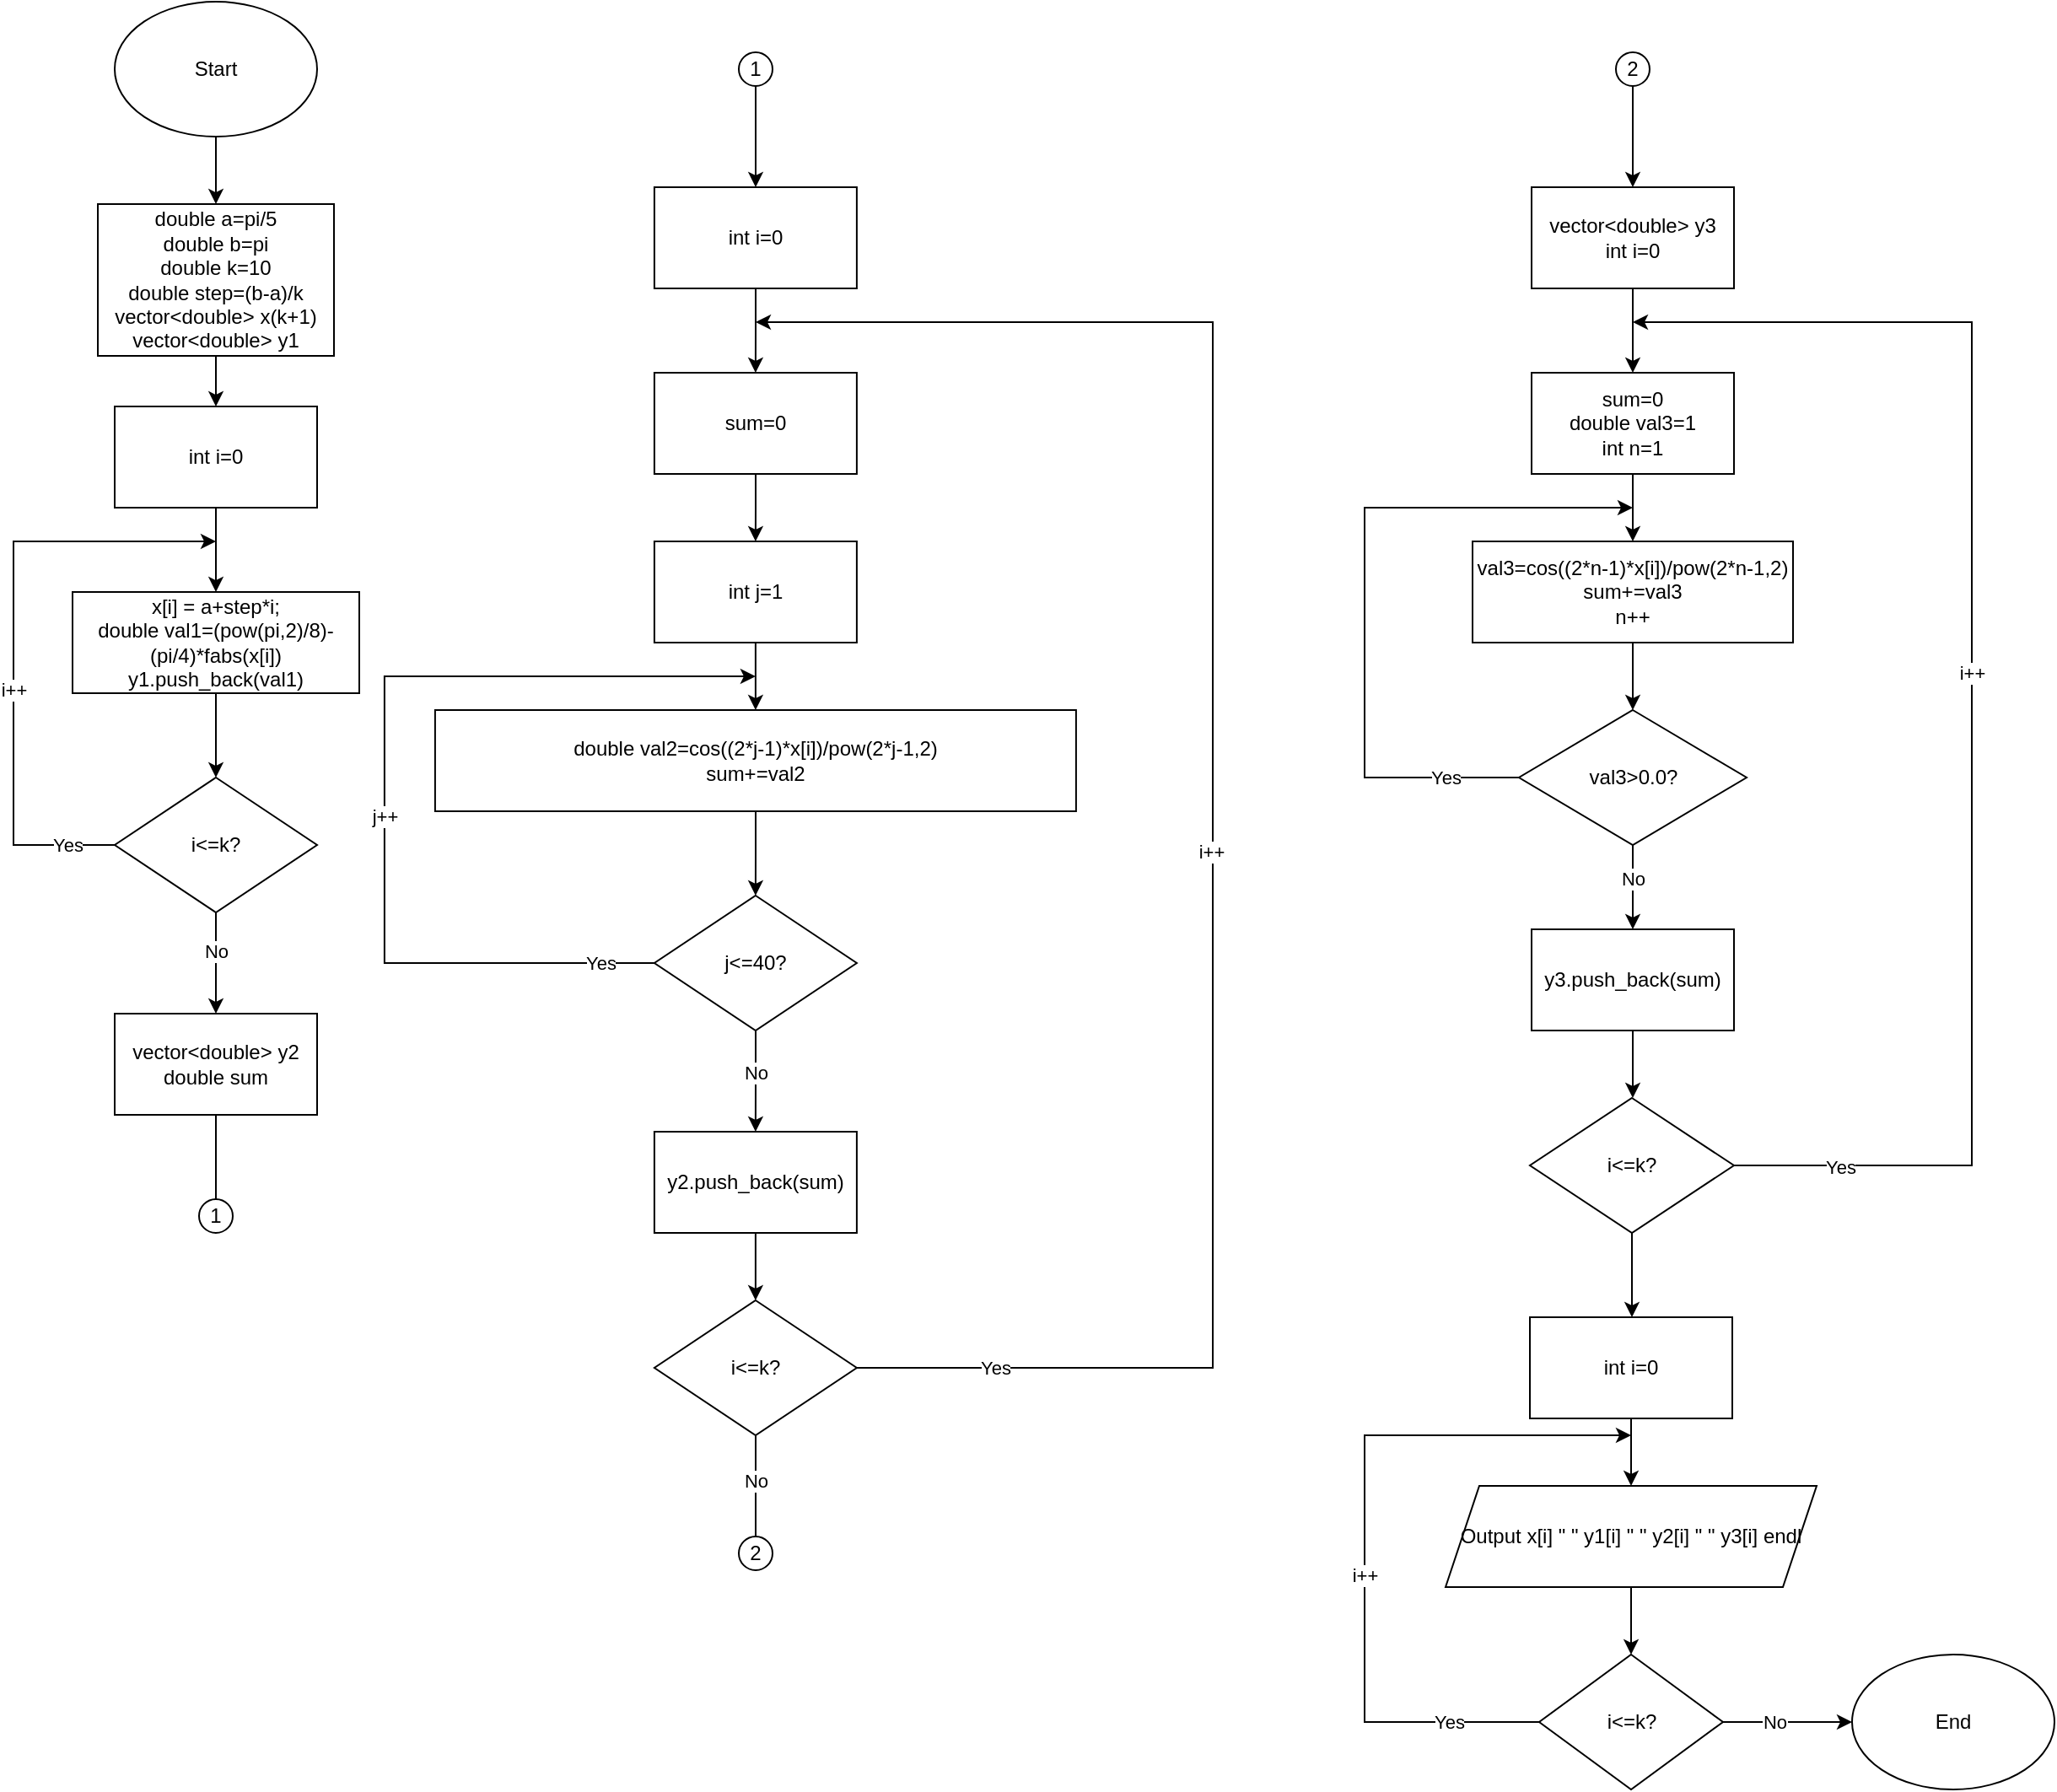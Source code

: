 <mxfile version="24.8.4">
  <diagram name="Сторінка-1" id="rTBbg1vXhodDeSrrsVf2">
    <mxGraphModel grid="1" page="1" gridSize="10" guides="1" tooltips="1" connect="1" arrows="1" fold="1" pageScale="1" pageWidth="827" pageHeight="1169" math="0" shadow="0">
      <root>
        <mxCell id="0" />
        <mxCell id="1" parent="0" />
        <mxCell id="ebB3RbUoP0WYFzhV4vVF-2" style="edgeStyle=orthogonalEdgeStyle;rounded=0;orthogonalLoop=1;jettySize=auto;html=1;" edge="1" parent="1" source="ebB3RbUoP0WYFzhV4vVF-1" target="ebB3RbUoP0WYFzhV4vVF-3">
          <mxGeometry relative="1" as="geometry">
            <mxPoint x="440" y="160" as="targetPoint" />
          </mxGeometry>
        </mxCell>
        <mxCell id="ebB3RbUoP0WYFzhV4vVF-1" value="Start" style="ellipse;whiteSpace=wrap;html=1;" vertex="1" parent="1">
          <mxGeometry x="380" y="40" width="120" height="80" as="geometry" />
        </mxCell>
        <mxCell id="ebB3RbUoP0WYFzhV4vVF-4" style="edgeStyle=orthogonalEdgeStyle;rounded=0;orthogonalLoop=1;jettySize=auto;html=1;entryX=0.5;entryY=0;entryDx=0;entryDy=0;" edge="1" parent="1" source="ebB3RbUoP0WYFzhV4vVF-3" target="ebB3RbUoP0WYFzhV4vVF-5">
          <mxGeometry relative="1" as="geometry">
            <mxPoint x="440" y="320" as="targetPoint" />
          </mxGeometry>
        </mxCell>
        <mxCell id="ebB3RbUoP0WYFzhV4vVF-3" value="&lt;div&gt;double a=pi/5&lt;/div&gt;&lt;div&gt;double b=pi&lt;/div&gt;&lt;div&gt;double k=10&lt;/div&gt;&lt;div&gt;double step=(b-a)/k&lt;/div&gt;&lt;div&gt;vector&amp;lt;double&amp;gt; x(k+1)&lt;/div&gt;&lt;div&gt;vector&amp;lt;double&amp;gt; y1&lt;br&gt;&lt;/div&gt;" style="rounded=0;whiteSpace=wrap;html=1;" vertex="1" parent="1">
          <mxGeometry x="370" y="160" width="140" height="90" as="geometry" />
        </mxCell>
        <mxCell id="ebB3RbUoP0WYFzhV4vVF-6" style="edgeStyle=orthogonalEdgeStyle;rounded=0;orthogonalLoop=1;jettySize=auto;html=1;" edge="1" parent="1" source="ebB3RbUoP0WYFzhV4vVF-5">
          <mxGeometry relative="1" as="geometry">
            <mxPoint x="440" y="390" as="targetPoint" />
          </mxGeometry>
        </mxCell>
        <mxCell id="ebB3RbUoP0WYFzhV4vVF-5" value="int i=0" style="rounded=0;whiteSpace=wrap;html=1;" vertex="1" parent="1">
          <mxGeometry x="380" y="280" width="120" height="60" as="geometry" />
        </mxCell>
        <mxCell id="ebB3RbUoP0WYFzhV4vVF-8" style="edgeStyle=orthogonalEdgeStyle;rounded=0;orthogonalLoop=1;jettySize=auto;html=1;" edge="1" parent="1" source="ebB3RbUoP0WYFzhV4vVF-7">
          <mxGeometry relative="1" as="geometry">
            <mxPoint x="440" y="500" as="targetPoint" />
          </mxGeometry>
        </mxCell>
        <mxCell id="ebB3RbUoP0WYFzhV4vVF-7" value="&lt;div&gt;x[i] = a+step*i;&lt;/div&gt;&lt;div&gt;double val1=(pow(pi,2)/8)-(pi/4)*fabs(x[i])&lt;/div&gt;&lt;div&gt;y1.push_back(val1)&lt;br&gt;&lt;/div&gt;" style="rounded=0;whiteSpace=wrap;html=1;" vertex="1" parent="1">
          <mxGeometry x="355" y="390" width="170" height="60" as="geometry" />
        </mxCell>
        <mxCell id="ebB3RbUoP0WYFzhV4vVF-10" style="edgeStyle=orthogonalEdgeStyle;rounded=0;orthogonalLoop=1;jettySize=auto;html=1;" edge="1" parent="1" source="ebB3RbUoP0WYFzhV4vVF-9">
          <mxGeometry relative="1" as="geometry">
            <mxPoint x="440" y="360" as="targetPoint" />
            <Array as="points">
              <mxPoint x="320" y="540" />
              <mxPoint x="320" y="360" />
            </Array>
          </mxGeometry>
        </mxCell>
        <mxCell id="ebB3RbUoP0WYFzhV4vVF-11" value="Yes" style="edgeLabel;html=1;align=center;verticalAlign=middle;resizable=0;points=[];" connectable="0" vertex="1" parent="ebB3RbUoP0WYFzhV4vVF-10">
          <mxGeometry x="-0.841" relative="1" as="geometry">
            <mxPoint as="offset" />
          </mxGeometry>
        </mxCell>
        <mxCell id="ebB3RbUoP0WYFzhV4vVF-12" value="i++" style="edgeLabel;html=1;align=center;verticalAlign=middle;resizable=0;points=[];" connectable="0" vertex="1" parent="ebB3RbUoP0WYFzhV4vVF-10">
          <mxGeometry x="-0.154" relative="1" as="geometry">
            <mxPoint as="offset" />
          </mxGeometry>
        </mxCell>
        <mxCell id="ebB3RbUoP0WYFzhV4vVF-13" style="edgeStyle=orthogonalEdgeStyle;rounded=0;orthogonalLoop=1;jettySize=auto;html=1;" edge="1" parent="1" source="ebB3RbUoP0WYFzhV4vVF-9">
          <mxGeometry relative="1" as="geometry">
            <mxPoint x="440" y="640" as="targetPoint" />
          </mxGeometry>
        </mxCell>
        <mxCell id="ebB3RbUoP0WYFzhV4vVF-14" value="No" style="edgeLabel;html=1;align=center;verticalAlign=middle;resizable=0;points=[];" connectable="0" vertex="1" parent="ebB3RbUoP0WYFzhV4vVF-13">
          <mxGeometry x="-0.234" relative="1" as="geometry">
            <mxPoint as="offset" />
          </mxGeometry>
        </mxCell>
        <mxCell id="ebB3RbUoP0WYFzhV4vVF-9" value="i&amp;lt;=k?" style="rhombus;whiteSpace=wrap;html=1;" vertex="1" parent="1">
          <mxGeometry x="380" y="500" width="120" height="80" as="geometry" />
        </mxCell>
        <mxCell id="ebB3RbUoP0WYFzhV4vVF-15" value="&lt;div&gt;vector&amp;lt;double&amp;gt; y2&lt;/div&gt;&lt;div&gt;double sum&lt;br&gt;&lt;/div&gt;" style="rounded=0;whiteSpace=wrap;html=1;" vertex="1" parent="1">
          <mxGeometry x="380" y="640" width="120" height="60" as="geometry" />
        </mxCell>
        <mxCell id="ebB3RbUoP0WYFzhV4vVF-29" value="" style="endArrow=none;html=1;rounded=0;" edge="1" parent="1">
          <mxGeometry width="50" height="50" relative="1" as="geometry">
            <mxPoint x="440" y="750" as="sourcePoint" />
            <mxPoint x="440" y="700" as="targetPoint" />
          </mxGeometry>
        </mxCell>
        <mxCell id="ebB3RbUoP0WYFzhV4vVF-31" value="1" style="ellipse;whiteSpace=wrap;html=1;aspect=fixed;" vertex="1" parent="1">
          <mxGeometry x="430" y="750" width="20" height="20" as="geometry" />
        </mxCell>
        <mxCell id="ebB3RbUoP0WYFzhV4vVF-33" style="edgeStyle=orthogonalEdgeStyle;rounded=0;orthogonalLoop=1;jettySize=auto;html=1;" edge="1" parent="1" source="ebB3RbUoP0WYFzhV4vVF-32">
          <mxGeometry relative="1" as="geometry">
            <mxPoint x="760" y="150" as="targetPoint" />
          </mxGeometry>
        </mxCell>
        <mxCell id="ebB3RbUoP0WYFzhV4vVF-32" value="1" style="ellipse;whiteSpace=wrap;html=1;aspect=fixed;" vertex="1" parent="1">
          <mxGeometry x="750" y="70" width="20" height="20" as="geometry" />
        </mxCell>
        <mxCell id="ebB3RbUoP0WYFzhV4vVF-34" style="edgeStyle=orthogonalEdgeStyle;rounded=0;orthogonalLoop=1;jettySize=auto;html=1;" edge="1" parent="1" source="ebB3RbUoP0WYFzhV4vVF-35">
          <mxGeometry relative="1" as="geometry">
            <mxPoint x="759.95" y="260" as="targetPoint" />
          </mxGeometry>
        </mxCell>
        <mxCell id="ebB3RbUoP0WYFzhV4vVF-35" value="int i=0" style="rounded=0;whiteSpace=wrap;html=1;" vertex="1" parent="1">
          <mxGeometry x="699.95" y="150" width="120" height="60" as="geometry" />
        </mxCell>
        <mxCell id="ebB3RbUoP0WYFzhV4vVF-36" style="edgeStyle=orthogonalEdgeStyle;rounded=0;orthogonalLoop=1;jettySize=auto;html=1;" edge="1" parent="1" source="ebB3RbUoP0WYFzhV4vVF-37">
          <mxGeometry relative="1" as="geometry">
            <mxPoint x="759.95" y="360.0" as="targetPoint" />
          </mxGeometry>
        </mxCell>
        <mxCell id="ebB3RbUoP0WYFzhV4vVF-37" value="sum=0" style="rounded=0;whiteSpace=wrap;html=1;" vertex="1" parent="1">
          <mxGeometry x="699.95" y="260" width="120" height="60" as="geometry" />
        </mxCell>
        <mxCell id="ebB3RbUoP0WYFzhV4vVF-38" style="edgeStyle=orthogonalEdgeStyle;rounded=0;orthogonalLoop=1;jettySize=auto;html=1;entryX=0.5;entryY=0;entryDx=0;entryDy=0;" edge="1" parent="1" source="ebB3RbUoP0WYFzhV4vVF-39" target="ebB3RbUoP0WYFzhV4vVF-41">
          <mxGeometry relative="1" as="geometry" />
        </mxCell>
        <mxCell id="ebB3RbUoP0WYFzhV4vVF-39" value="int j=1" style="rounded=0;whiteSpace=wrap;html=1;" vertex="1" parent="1">
          <mxGeometry x="699.95" y="360" width="120" height="60" as="geometry" />
        </mxCell>
        <mxCell id="ebB3RbUoP0WYFzhV4vVF-40" style="edgeStyle=orthogonalEdgeStyle;rounded=0;orthogonalLoop=1;jettySize=auto;html=1;" edge="1" parent="1" source="ebB3RbUoP0WYFzhV4vVF-41">
          <mxGeometry relative="1" as="geometry">
            <mxPoint x="759.95" y="570.0" as="targetPoint" />
          </mxGeometry>
        </mxCell>
        <mxCell id="ebB3RbUoP0WYFzhV4vVF-41" value="&lt;div&gt;double val2=cos((2*j-1)*x[i])/pow(2*j-1,2)&lt;/div&gt;&lt;div&gt;sum+=val2&lt;br&gt;&lt;/div&gt;" style="rounded=0;whiteSpace=wrap;html=1;" vertex="1" parent="1">
          <mxGeometry x="569.95" y="460" width="380" height="60" as="geometry" />
        </mxCell>
        <mxCell id="ebB3RbUoP0WYFzhV4vVF-42" style="edgeStyle=orthogonalEdgeStyle;rounded=0;orthogonalLoop=1;jettySize=auto;html=1;" edge="1" parent="1" source="ebB3RbUoP0WYFzhV4vVF-45">
          <mxGeometry relative="1" as="geometry">
            <mxPoint x="759.95" y="440" as="targetPoint" />
            <Array as="points">
              <mxPoint x="539.95" y="610" />
              <mxPoint x="539.95" y="440" />
            </Array>
          </mxGeometry>
        </mxCell>
        <mxCell id="ebB3RbUoP0WYFzhV4vVF-43" value="Yes" style="edgeLabel;html=1;align=center;verticalAlign=middle;resizable=0;points=[];" connectable="0" vertex="1" parent="ebB3RbUoP0WYFzhV4vVF-42">
          <mxGeometry x="-0.884" relative="1" as="geometry">
            <mxPoint as="offset" />
          </mxGeometry>
        </mxCell>
        <mxCell id="ebB3RbUoP0WYFzhV4vVF-44" value="j++" style="edgeLabel;html=1;align=center;verticalAlign=middle;resizable=0;points=[];" connectable="0" vertex="1" parent="ebB3RbUoP0WYFzhV4vVF-42">
          <mxGeometry x="-0.102" relative="1" as="geometry">
            <mxPoint as="offset" />
          </mxGeometry>
        </mxCell>
        <mxCell id="ebB3RbUoP0WYFzhV4vVF-46" style="edgeStyle=orthogonalEdgeStyle;rounded=0;orthogonalLoop=1;jettySize=auto;html=1;" edge="1" parent="1" source="ebB3RbUoP0WYFzhV4vVF-45">
          <mxGeometry relative="1" as="geometry">
            <mxPoint x="759.95" y="710" as="targetPoint" />
          </mxGeometry>
        </mxCell>
        <mxCell id="ebB3RbUoP0WYFzhV4vVF-47" value="No" style="edgeLabel;html=1;align=center;verticalAlign=middle;resizable=0;points=[];" connectable="0" vertex="1" parent="ebB3RbUoP0WYFzhV4vVF-46">
          <mxGeometry x="-0.173" relative="1" as="geometry">
            <mxPoint as="offset" />
          </mxGeometry>
        </mxCell>
        <mxCell id="ebB3RbUoP0WYFzhV4vVF-45" value="j&amp;lt;=40?" style="rhombus;whiteSpace=wrap;html=1;" vertex="1" parent="1">
          <mxGeometry x="699.95" y="570" width="120" height="80" as="geometry" />
        </mxCell>
        <mxCell id="ebB3RbUoP0WYFzhV4vVF-52" style="edgeStyle=orthogonalEdgeStyle;rounded=0;orthogonalLoop=1;jettySize=auto;html=1;" edge="1" parent="1" source="ebB3RbUoP0WYFzhV4vVF-49">
          <mxGeometry relative="1" as="geometry">
            <mxPoint x="760" y="230" as="targetPoint" />
            <Array as="points">
              <mxPoint x="1031" y="850" />
              <mxPoint x="1031" y="230" />
            </Array>
          </mxGeometry>
        </mxCell>
        <mxCell id="ebB3RbUoP0WYFzhV4vVF-53" value="Yes" style="edgeLabel;html=1;align=center;verticalAlign=middle;resizable=0;points=[];" connectable="0" vertex="1" parent="ebB3RbUoP0WYFzhV4vVF-52">
          <mxGeometry x="-0.851" relative="1" as="geometry">
            <mxPoint as="offset" />
          </mxGeometry>
        </mxCell>
        <mxCell id="ebB3RbUoP0WYFzhV4vVF-54" value="i++" style="edgeLabel;html=1;align=center;verticalAlign=middle;resizable=0;points=[];" connectable="0" vertex="1" parent="ebB3RbUoP0WYFzhV4vVF-52">
          <mxGeometry x="-0.062" y="1" relative="1" as="geometry">
            <mxPoint as="offset" />
          </mxGeometry>
        </mxCell>
        <mxCell id="ebB3RbUoP0WYFzhV4vVF-49" value="i&amp;lt;=k?" style="rhombus;whiteSpace=wrap;html=1;" vertex="1" parent="1">
          <mxGeometry x="699.95" y="810" width="120" height="80" as="geometry" />
        </mxCell>
        <mxCell id="ebB3RbUoP0WYFzhV4vVF-51" style="edgeStyle=orthogonalEdgeStyle;rounded=0;orthogonalLoop=1;jettySize=auto;html=1;entryX=0.5;entryY=0;entryDx=0;entryDy=0;" edge="1" parent="1" source="ebB3RbUoP0WYFzhV4vVF-50" target="ebB3RbUoP0WYFzhV4vVF-49">
          <mxGeometry relative="1" as="geometry" />
        </mxCell>
        <mxCell id="ebB3RbUoP0WYFzhV4vVF-50" value="y2.push_back(sum)" style="rounded=0;whiteSpace=wrap;html=1;" vertex="1" parent="1">
          <mxGeometry x="699.95" y="710" width="120" height="60" as="geometry" />
        </mxCell>
        <mxCell id="ebB3RbUoP0WYFzhV4vVF-55" value="" style="endArrow=none;html=1;rounded=0;" edge="1" parent="1">
          <mxGeometry width="50" height="50" relative="1" as="geometry">
            <mxPoint x="760" y="950" as="sourcePoint" />
            <mxPoint x="760" y="890" as="targetPoint" />
          </mxGeometry>
        </mxCell>
        <mxCell id="ebB3RbUoP0WYFzhV4vVF-56" value="No" style="edgeLabel;html=1;align=center;verticalAlign=middle;resizable=0;points=[];" connectable="0" vertex="1" parent="ebB3RbUoP0WYFzhV4vVF-55">
          <mxGeometry x="0.122" relative="1" as="geometry">
            <mxPoint as="offset" />
          </mxGeometry>
        </mxCell>
        <mxCell id="ebB3RbUoP0WYFzhV4vVF-57" value="2" style="ellipse;whiteSpace=wrap;html=1;aspect=fixed;" vertex="1" parent="1">
          <mxGeometry x="750" y="950" width="20" height="20" as="geometry" />
        </mxCell>
        <mxCell id="ebB3RbUoP0WYFzhV4vVF-59" style="edgeStyle=orthogonalEdgeStyle;rounded=0;orthogonalLoop=1;jettySize=auto;html=1;" edge="1" parent="1" source="ebB3RbUoP0WYFzhV4vVF-58" target="ebB3RbUoP0WYFzhV4vVF-60">
          <mxGeometry relative="1" as="geometry">
            <mxPoint x="1280" y="140" as="targetPoint" />
          </mxGeometry>
        </mxCell>
        <mxCell id="ebB3RbUoP0WYFzhV4vVF-58" value="2" style="ellipse;whiteSpace=wrap;html=1;aspect=fixed;" vertex="1" parent="1">
          <mxGeometry x="1270" y="70" width="20" height="20" as="geometry" />
        </mxCell>
        <mxCell id="ebB3RbUoP0WYFzhV4vVF-61" style="edgeStyle=orthogonalEdgeStyle;rounded=0;orthogonalLoop=1;jettySize=auto;html=1;entryX=0.5;entryY=0;entryDx=0;entryDy=0;" edge="1" parent="1" source="ebB3RbUoP0WYFzhV4vVF-60" target="ebB3RbUoP0WYFzhV4vVF-62">
          <mxGeometry relative="1" as="geometry">
            <mxPoint x="1280" y="250" as="targetPoint" />
          </mxGeometry>
        </mxCell>
        <mxCell id="ebB3RbUoP0WYFzhV4vVF-60" value="&lt;div&gt;vector&amp;lt;double&amp;gt; y3&lt;/div&gt;&lt;div&gt;int i=0&lt;br&gt;&lt;/div&gt;" style="rounded=0;whiteSpace=wrap;html=1;" vertex="1" parent="1">
          <mxGeometry x="1220" y="150" width="120" height="60" as="geometry" />
        </mxCell>
        <mxCell id="ebB3RbUoP0WYFzhV4vVF-63" style="edgeStyle=orthogonalEdgeStyle;rounded=0;orthogonalLoop=1;jettySize=auto;html=1;" edge="1" parent="1" source="ebB3RbUoP0WYFzhV4vVF-62">
          <mxGeometry relative="1" as="geometry">
            <mxPoint x="1280" y="360" as="targetPoint" />
          </mxGeometry>
        </mxCell>
        <mxCell id="ebB3RbUoP0WYFzhV4vVF-62" value="&lt;div&gt;sum=0&lt;/div&gt;&lt;div&gt;double val3=1&lt;/div&gt;&lt;div&gt;int n=1&lt;br&gt;&lt;/div&gt;" style="rounded=0;whiteSpace=wrap;html=1;" vertex="1" parent="1">
          <mxGeometry x="1220" y="260" width="120" height="60" as="geometry" />
        </mxCell>
        <mxCell id="ebB3RbUoP0WYFzhV4vVF-65" style="edgeStyle=orthogonalEdgeStyle;rounded=0;orthogonalLoop=1;jettySize=auto;html=1;" edge="1" parent="1" source="ebB3RbUoP0WYFzhV4vVF-64">
          <mxGeometry relative="1" as="geometry">
            <mxPoint x="1280" y="460" as="targetPoint" />
          </mxGeometry>
        </mxCell>
        <mxCell id="ebB3RbUoP0WYFzhV4vVF-64" value="&lt;div&gt;val3=cos((2*n-1)*x[i])/pow(2*n-1,2)&lt;/div&gt;&lt;div&gt;sum+=val3&lt;/div&gt;&lt;div&gt;n++&lt;br&gt;&lt;/div&gt;" style="rounded=0;whiteSpace=wrap;html=1;" vertex="1" parent="1">
          <mxGeometry x="1185" y="360" width="190" height="60" as="geometry" />
        </mxCell>
        <mxCell id="ebB3RbUoP0WYFzhV4vVF-67" style="edgeStyle=orthogonalEdgeStyle;rounded=0;orthogonalLoop=1;jettySize=auto;html=1;" edge="1" parent="1" source="ebB3RbUoP0WYFzhV4vVF-66">
          <mxGeometry relative="1" as="geometry">
            <mxPoint x="1280" y="340" as="targetPoint" />
            <Array as="points">
              <mxPoint x="1121" y="500" />
              <mxPoint x="1121" y="340" />
              <mxPoint x="1280" y="340" />
            </Array>
          </mxGeometry>
        </mxCell>
        <mxCell id="ebB3RbUoP0WYFzhV4vVF-68" value="Yes" style="edgeLabel;html=1;align=center;verticalAlign=middle;resizable=0;points=[];" connectable="0" vertex="1" parent="ebB3RbUoP0WYFzhV4vVF-67">
          <mxGeometry x="-0.786" relative="1" as="geometry">
            <mxPoint as="offset" />
          </mxGeometry>
        </mxCell>
        <mxCell id="ebB3RbUoP0WYFzhV4vVF-69" style="edgeStyle=orthogonalEdgeStyle;rounded=0;orthogonalLoop=1;jettySize=auto;html=1;" edge="1" parent="1" source="ebB3RbUoP0WYFzhV4vVF-66">
          <mxGeometry relative="1" as="geometry">
            <mxPoint x="1280" y="590" as="targetPoint" />
          </mxGeometry>
        </mxCell>
        <mxCell id="ebB3RbUoP0WYFzhV4vVF-72" value="No" style="edgeLabel;html=1;align=center;verticalAlign=middle;resizable=0;points=[];" connectable="0" vertex="1" parent="ebB3RbUoP0WYFzhV4vVF-69">
          <mxGeometry x="-0.222" relative="1" as="geometry">
            <mxPoint as="offset" />
          </mxGeometry>
        </mxCell>
        <mxCell id="ebB3RbUoP0WYFzhV4vVF-66" value="val3&amp;gt;0.0?" style="rhombus;whiteSpace=wrap;html=1;" vertex="1" parent="1">
          <mxGeometry x="1212.5" y="460" width="135" height="80" as="geometry" />
        </mxCell>
        <mxCell id="ebB3RbUoP0WYFzhV4vVF-74" style="edgeStyle=orthogonalEdgeStyle;rounded=0;orthogonalLoop=1;jettySize=auto;html=1;" edge="1" parent="1" source="ebB3RbUoP0WYFzhV4vVF-73">
          <mxGeometry relative="1" as="geometry">
            <mxPoint x="1280" y="690" as="targetPoint" />
          </mxGeometry>
        </mxCell>
        <mxCell id="ebB3RbUoP0WYFzhV4vVF-73" value="y3.push_back(sum)" style="rounded=0;whiteSpace=wrap;html=1;" vertex="1" parent="1">
          <mxGeometry x="1220" y="590" width="120" height="60" as="geometry" />
        </mxCell>
        <mxCell id="ebB3RbUoP0WYFzhV4vVF-76" style="edgeStyle=orthogonalEdgeStyle;rounded=0;orthogonalLoop=1;jettySize=auto;html=1;" edge="1" parent="1" source="ebB3RbUoP0WYFzhV4vVF-75">
          <mxGeometry relative="1" as="geometry">
            <mxPoint x="1280" y="230" as="targetPoint" />
            <Array as="points">
              <mxPoint x="1481" y="730" />
              <mxPoint x="1481" y="230" />
            </Array>
          </mxGeometry>
        </mxCell>
        <mxCell id="ebB3RbUoP0WYFzhV4vVF-77" value="Yes" style="edgeLabel;html=1;align=center;verticalAlign=middle;resizable=0;points=[];" connectable="0" vertex="1" parent="ebB3RbUoP0WYFzhV4vVF-76">
          <mxGeometry x="-0.852" y="-1" relative="1" as="geometry">
            <mxPoint as="offset" />
          </mxGeometry>
        </mxCell>
        <mxCell id="ebB3RbUoP0WYFzhV4vVF-78" value="i++" style="edgeLabel;html=1;align=center;verticalAlign=middle;resizable=0;points=[];" connectable="0" vertex="1" parent="ebB3RbUoP0WYFzhV4vVF-76">
          <mxGeometry x="0.028" relative="1" as="geometry">
            <mxPoint as="offset" />
          </mxGeometry>
        </mxCell>
        <mxCell id="ebB3RbUoP0WYFzhV4vVF-79" style="edgeStyle=orthogonalEdgeStyle;rounded=0;orthogonalLoop=1;jettySize=auto;html=1;" edge="1" parent="1" source="ebB3RbUoP0WYFzhV4vVF-75">
          <mxGeometry relative="1" as="geometry">
            <mxPoint x="1279.5" y="820" as="targetPoint" />
          </mxGeometry>
        </mxCell>
        <mxCell id="ebB3RbUoP0WYFzhV4vVF-75" value="i&amp;lt;=k?" style="rhombus;whiteSpace=wrap;html=1;" vertex="1" parent="1">
          <mxGeometry x="1219" y="690" width="121" height="80" as="geometry" />
        </mxCell>
        <mxCell id="ebB3RbUoP0WYFzhV4vVF-81" style="edgeStyle=orthogonalEdgeStyle;rounded=0;orthogonalLoop=1;jettySize=auto;html=1;" edge="1" parent="1" source="ebB3RbUoP0WYFzhV4vVF-80" target="ebB3RbUoP0WYFzhV4vVF-82">
          <mxGeometry relative="1" as="geometry">
            <mxPoint x="1279" y="920" as="targetPoint" />
          </mxGeometry>
        </mxCell>
        <mxCell id="ebB3RbUoP0WYFzhV4vVF-80" value="int i=0" style="rounded=0;whiteSpace=wrap;html=1;" vertex="1" parent="1">
          <mxGeometry x="1219" y="820" width="120" height="60" as="geometry" />
        </mxCell>
        <mxCell id="ebB3RbUoP0WYFzhV4vVF-83" style="edgeStyle=orthogonalEdgeStyle;rounded=0;orthogonalLoop=1;jettySize=auto;html=1;" edge="1" parent="1" source="ebB3RbUoP0WYFzhV4vVF-82" target="ebB3RbUoP0WYFzhV4vVF-84">
          <mxGeometry relative="1" as="geometry">
            <mxPoint x="1279" y="1020" as="targetPoint" />
          </mxGeometry>
        </mxCell>
        <mxCell id="ebB3RbUoP0WYFzhV4vVF-82" value="Output x[i] &quot; &quot; y1[i] &quot; &quot; y2[i] &quot; &quot; y3[i] endl" style="shape=parallelogram;perimeter=parallelogramPerimeter;whiteSpace=wrap;html=1;fixedSize=1;" vertex="1" parent="1">
          <mxGeometry x="1169" y="920" width="220" height="60" as="geometry" />
        </mxCell>
        <mxCell id="ebB3RbUoP0WYFzhV4vVF-85" style="edgeStyle=orthogonalEdgeStyle;rounded=0;orthogonalLoop=1;jettySize=auto;html=1;" edge="1" parent="1" source="ebB3RbUoP0WYFzhV4vVF-84">
          <mxGeometry relative="1" as="geometry">
            <mxPoint x="1279" y="890" as="targetPoint" />
            <Array as="points">
              <mxPoint x="1121" y="1060" />
              <mxPoint x="1121" y="890" />
            </Array>
          </mxGeometry>
        </mxCell>
        <mxCell id="ebB3RbUoP0WYFzhV4vVF-86" value="Yes" style="edgeLabel;html=1;align=center;verticalAlign=middle;resizable=0;points=[];" connectable="0" vertex="1" parent="ebB3RbUoP0WYFzhV4vVF-85">
          <mxGeometry x="-0.749" relative="1" as="geometry">
            <mxPoint as="offset" />
          </mxGeometry>
        </mxCell>
        <mxCell id="ebB3RbUoP0WYFzhV4vVF-87" value="i++" style="edgeLabel;html=1;align=center;verticalAlign=middle;resizable=0;points=[];" connectable="0" vertex="1" parent="ebB3RbUoP0WYFzhV4vVF-85">
          <mxGeometry x="-0.117" relative="1" as="geometry">
            <mxPoint as="offset" />
          </mxGeometry>
        </mxCell>
        <mxCell id="ebB3RbUoP0WYFzhV4vVF-88" style="edgeStyle=orthogonalEdgeStyle;rounded=0;orthogonalLoop=1;jettySize=auto;html=1;" edge="1" parent="1" source="ebB3RbUoP0WYFzhV4vVF-84">
          <mxGeometry relative="1" as="geometry">
            <mxPoint x="1410" y="1060.0" as="targetPoint" />
          </mxGeometry>
        </mxCell>
        <mxCell id="ebB3RbUoP0WYFzhV4vVF-89" value="No" style="edgeLabel;html=1;align=center;verticalAlign=middle;resizable=0;points=[];" connectable="0" vertex="1" parent="ebB3RbUoP0WYFzhV4vVF-88">
          <mxGeometry x="-0.205" relative="1" as="geometry">
            <mxPoint as="offset" />
          </mxGeometry>
        </mxCell>
        <mxCell id="ebB3RbUoP0WYFzhV4vVF-84" value="i&amp;lt;=k?" style="rhombus;whiteSpace=wrap;html=1;" vertex="1" parent="1">
          <mxGeometry x="1224.5" y="1020" width="109" height="80" as="geometry" />
        </mxCell>
        <mxCell id="ebB3RbUoP0WYFzhV4vVF-91" value="End" style="ellipse;whiteSpace=wrap;html=1;" vertex="1" parent="1">
          <mxGeometry x="1410" y="1020" width="120" height="80" as="geometry" />
        </mxCell>
      </root>
    </mxGraphModel>
  </diagram>
</mxfile>

